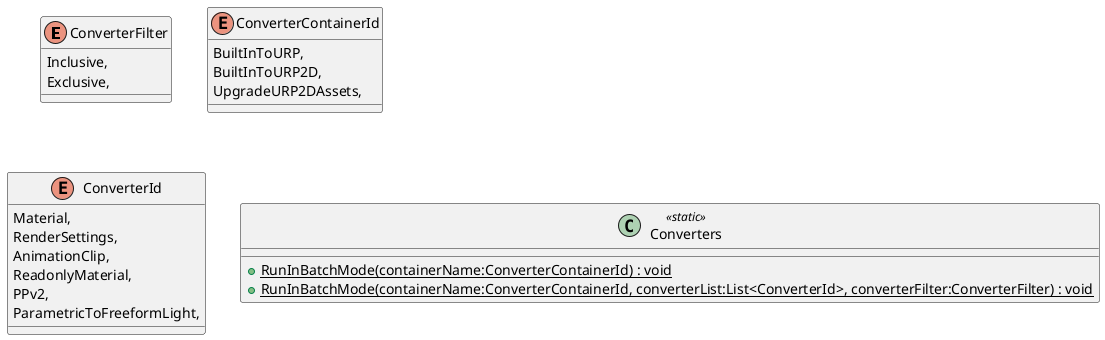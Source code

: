 @startuml
enum ConverterFilter {
    Inclusive,
    Exclusive,
}
enum ConverterContainerId {
    BuiltInToURP,
    BuiltInToURP2D,
    UpgradeURP2DAssets,
}
enum ConverterId {
    Material,
    RenderSettings,
    AnimationClip,
    ReadonlyMaterial,
    PPv2,
    ParametricToFreeformLight,
}
class Converters <<static>> {
    + {static} RunInBatchMode(containerName:ConverterContainerId) : void
    + {static} RunInBatchMode(containerName:ConverterContainerId, converterList:List<ConverterId>, converterFilter:ConverterFilter) : void
}
@enduml

